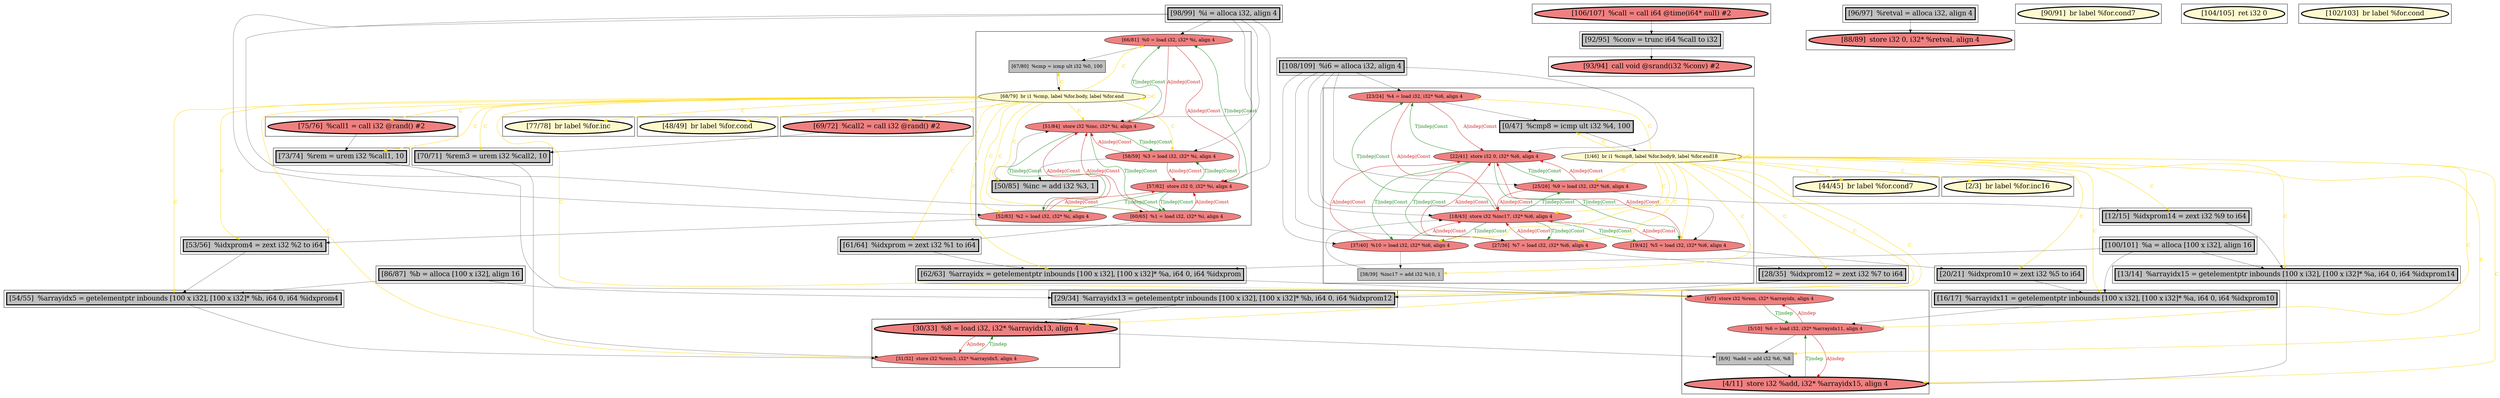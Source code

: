 
digraph G {



node215->node216 [style=solid,color=firebrick3,label="A|indep|Const",penwidth=1.0,fontcolor=firebrick3 ]
node245->node249 [style=solid,color=firebrick3,label="A|indep|Const",penwidth=1.0,fontcolor=firebrick3 ]
node251->node250 [style=solid,color=forestgreen,label="T|indep|Const",penwidth=1.0,fontcolor=forestgreen ]
node250->node249 [style=solid,color=firebrick3,label="A|indep|Const",penwidth=1.0,fontcolor=firebrick3 ]
node251->node245 [style=solid,color=forestgreen,label="T|indep|Const",penwidth=1.0,fontcolor=forestgreen ]
node249->node250 [style=solid,color=forestgreen,label="T|indep|Const",penwidth=1.0,fontcolor=forestgreen ]
node248->node251 [style=solid,color=firebrick3,label="A|indep|Const",penwidth=1.0,fontcolor=firebrick3 ]
node210->node212 [style=solid,color=firebrick3,label="A|indep|Const",penwidth=1.0,fontcolor=firebrick3 ]
node215->node212 [style=solid,color=firebrick3,label="A|indep|Const",penwidth=1.0,fontcolor=firebrick3 ]
node212->node215 [style=solid,color=forestgreen,label="T|indep|Const",penwidth=1.0,fontcolor=forestgreen ]
node235->node234 [style=solid,color=firebrick3,label="A|indep",penwidth=1.0,fontcolor=firebrick3 ]
node234->node235 [style=solid,color=forestgreen,label="T|indep",penwidth=1.0,fontcolor=forestgreen ]
node208->node212 [style=solid,color=firebrick3,label="A|indep|Const",penwidth=1.0,fontcolor=firebrick3 ]
node212->node208 [style=solid,color=forestgreen,label="T|indep|Const",penwidth=1.0,fontcolor=forestgreen ]
node226->node214 [style=solid,color=black,label="",penwidth=0.5,fontcolor=black ]
node199->node200 [style=solid,color=forestgreen,label="T|indep",penwidth=1.0,fontcolor=forestgreen ]
node215->node211 [style=solid,color=black,label="",penwidth=0.5,fontcolor=black ]
node244->node219 [style=solid,color=gold,label="C",penwidth=1.0,fontcolor=gold ]
node209->node206 [style=solid,color=gold,label="C",penwidth=1.0,fontcolor=gold ]
node207->node212 [style=solid,color=black,label="",penwidth=0.5,fontcolor=black ]
node245->node243 [style=solid,color=black,label="",penwidth=0.5,fontcolor=black ]
node251->node248 [style=solid,color=forestgreen,label="T|indep|Const",penwidth=1.0,fontcolor=forestgreen ]
node213->node204 [style=solid,color=black,label="",penwidth=0.5,fontcolor=black ]
node214->node212 [style=solid,color=firebrick3,label="A|indep|Const",penwidth=1.0,fontcolor=firebrick3 ]
node218->node199 [style=solid,color=black,label="",penwidth=0.5,fontcolor=black ]
node212->node210 [style=solid,color=forestgreen,label="T|indep|Const",penwidth=1.0,fontcolor=forestgreen ]
node226->node208 [style=solid,color=black,label="",penwidth=0.5,fontcolor=black ]
node230->node248 [style=solid,color=black,label="",penwidth=0.5,fontcolor=black ]
node248->node219 [style=solid,color=black,label="",penwidth=0.5,fontcolor=black ]
node203->node201 [style=solid,color=black,label="",penwidth=0.5,fontcolor=black ]
node252->node253 [style=solid,color=black,label="",penwidth=0.5,fontcolor=black ]
node214->node233 [style=solid,color=black,label="",penwidth=0.5,fontcolor=black ]
node245->node251 [style=solid,color=firebrick3,label="A|indep|Const",penwidth=1.0,fontcolor=firebrick3 ]
node244->node237 [style=solid,color=gold,label="C",penwidth=1.0,fontcolor=gold ]
node227->node220 [style=solid,color=black,label="",penwidth=0.5,fontcolor=black ]
node247->node249 [style=solid,color=black,label="",penwidth=0.5,fontcolor=black ]
node213->node216 [style=solid,color=firebrick3,label="A|indep|Const",penwidth=1.0,fontcolor=firebrick3 ]
node244->node229 [style=solid,color=gold,label="C",penwidth=1.0,fontcolor=gold ]
node222->node203 [style=solid,color=black,label="",penwidth=0.5,fontcolor=black ]
node210->node216 [style=solid,color=firebrick3,label="A|indep|Const",penwidth=1.0,fontcolor=firebrick3 ]
node200->node201 [style=solid,color=firebrick3,label="A|indep",penwidth=1.0,fontcolor=firebrick3 ]
node201->node200 [style=solid,color=forestgreen,label="T|indep",penwidth=1.0,fontcolor=forestgreen ]
node244->node245 [style=solid,color=gold,label="C",penwidth=1.0,fontcolor=gold ]
node208->node216 [style=solid,color=firebrick3,label="A|indep|Const",penwidth=1.0,fontcolor=firebrick3 ]
node216->node213 [style=solid,color=forestgreen,label="T|indep|Const",penwidth=1.0,fontcolor=forestgreen ]
node209->node215 [style=solid,color=gold,label="C",penwidth=1.0,fontcolor=gold ]
node209->node205 [style=solid,color=gold,label="C",penwidth=1.0,fontcolor=gold ]
node209->node233 [style=solid,color=gold,label="C",penwidth=1.0,fontcolor=gold ]
node244->node247 [style=solid,color=gold,label="C",penwidth=1.0,fontcolor=gold ]
node241->node237 [style=solid,color=black,label="",penwidth=0.5,fontcolor=black ]
node244->node246 [style=solid,color=gold,label="C",penwidth=1.0,fontcolor=gold ]
node225->node237 [style=solid,color=black,label="",penwidth=0.5,fontcolor=black ]
node212->node213 [style=solid,color=forestgreen,label="T|indep|Const",penwidth=1.0,fontcolor=forestgreen ]
node244->node252 [style=solid,color=gold,label="C",penwidth=1.0,fontcolor=gold ]
node230->node250 [style=solid,color=black,label="",penwidth=0.5,fontcolor=black ]
node216->node210 [style=solid,color=forestgreen,label="T|indep|Const",penwidth=1.0,fontcolor=forestgreen ]
node209->node204 [style=solid,color=gold,label="C",penwidth=1.0,fontcolor=gold ]
node226->node212 [style=solid,color=black,label="",penwidth=0.5,fontcolor=black ]
node226->node216 [style=solid,color=black,label="",penwidth=0.5,fontcolor=black ]
node216->node215 [style=solid,color=forestgreen,label="T|indep|Const",penwidth=1.0,fontcolor=forestgreen ]
node246->node249 [style=solid,color=firebrick3,label="A|indep|Const",penwidth=1.0,fontcolor=firebrick3 ]
node233->node205 [style=solid,color=black,label="",penwidth=0.5,fontcolor=black ]
node244->node253 [style=solid,color=gold,label="C",penwidth=1.0,fontcolor=gold ]
node253->node199 [style=solid,color=black,label="",penwidth=0.5,fontcolor=black ]
node244->node220 [style=solid,color=gold,label="C",penwidth=1.0,fontcolor=gold ]
node209->node200 [style=solid,color=gold,label="C",penwidth=1.0,fontcolor=gold ]
node230->node251 [style=solid,color=black,label="",penwidth=0.5,fontcolor=black ]
node222->node218 [style=solid,color=black,label="",penwidth=0.5,fontcolor=black ]
node209->node208 [style=solid,color=gold,label="C",penwidth=1.0,fontcolor=gold ]
node200->node199 [style=solid,color=firebrick3,label="A|indep",penwidth=1.0,fontcolor=firebrick3 ]
node244->node225 [style=solid,color=gold,label="C",penwidth=1.0,fontcolor=gold ]
node216->node214 [style=solid,color=forestgreen,label="T|indep|Const",penwidth=1.0,fontcolor=forestgreen ]
node209->node242 [style=solid,color=gold,label="C",penwidth=1.0,fontcolor=gold ]
node212->node214 [style=solid,color=forestgreen,label="T|indep|Const",penwidth=1.0,fontcolor=forestgreen ]
node222->node205 [style=solid,color=black,label="",penwidth=0.5,fontcolor=black ]
node244->node249 [style=solid,color=gold,label="C",penwidth=1.0,fontcolor=gold ]
node244->node218 [style=solid,color=gold,label="C",penwidth=1.0,fontcolor=gold ]
node251->node246 [style=solid,color=forestgreen,label="T|indep|Const",penwidth=1.0,fontcolor=forestgreen ]
node209->node210 [style=solid,color=gold,label="C",penwidth=1.0,fontcolor=gold ]
node209->node212 [style=solid,color=gold,label="C",penwidth=1.0,fontcolor=gold ]
node209->node203 [style=solid,color=gold,label="C",penwidth=1.0,fontcolor=gold ]
node244->node227 [style=solid,color=gold,label="C",penwidth=1.0,fontcolor=gold ]
node244->node243 [style=solid,color=gold,label="C",penwidth=1.0,fontcolor=gold ]
node244->node250 [style=solid,color=gold,label="C",penwidth=1.0,fontcolor=gold ]
node244->node199 [style=solid,color=gold,label="C",penwidth=1.0,fontcolor=gold ]
node244->node217 [style=solid,color=gold,label="C",penwidth=1.0,fontcolor=gold ]
node230->node246 [style=solid,color=black,label="",penwidth=0.5,fontcolor=black ]
node209->node202 [style=solid,color=gold,label="C",penwidth=1.0,fontcolor=gold ]
node209->node235 [style=solid,color=gold,label="C",penwidth=1.0,fontcolor=gold ]
node209->node209 [style=solid,color=gold,label="C",penwidth=1.0,fontcolor=gold ]
node205->node200 [style=solid,color=black,label="",penwidth=0.5,fontcolor=black ]
node239->node224 [style=solid,color=black,label="",penwidth=0.5,fontcolor=black ]
node213->node212 [style=solid,color=firebrick3,label="A|indep|Const",penwidth=1.0,fontcolor=firebrick3 ]
node200->node202 [style=solid,color=black,label="",penwidth=0.5,fontcolor=black ]
node208->node207 [style=solid,color=black,label="",penwidth=0.5,fontcolor=black ]
node244->node244 [style=solid,color=gold,label="C",penwidth=1.0,fontcolor=gold ]
node214->node216 [style=solid,color=firebrick3,label="A|indep|Const",penwidth=1.0,fontcolor=firebrick3 ]
node209->node207 [style=solid,color=gold,label="C",penwidth=1.0,fontcolor=gold ]
node244->node248 [style=solid,color=gold,label="C",penwidth=1.0,fontcolor=gold ]
node220->node234 [style=solid,color=black,label="",penwidth=0.5,fontcolor=black ]
node237->node234 [style=solid,color=black,label="",penwidth=0.5,fontcolor=black ]
node226->node215 [style=solid,color=black,label="",penwidth=0.5,fontcolor=black ]
node209->node214 [style=solid,color=gold,label="C",penwidth=1.0,fontcolor=gold ]
node243->node244 [style=solid,color=black,label="",penwidth=0.5,fontcolor=black ]
node250->node251 [style=solid,color=firebrick3,label="A|indep|Const",penwidth=1.0,fontcolor=firebrick3 ]
node209->node211 [style=solid,color=gold,label="C",penwidth=1.0,fontcolor=gold ]
node211->node209 [style=solid,color=black,label="",penwidth=0.5,fontcolor=black ]
node249->node248 [style=solid,color=forestgreen,label="T|indep|Const",penwidth=1.0,fontcolor=forestgreen ]
node204->node203 [style=solid,color=black,label="",penwidth=0.5,fontcolor=black ]
node230->node245 [style=solid,color=black,label="",penwidth=0.5,fontcolor=black ]
node209->node221 [style=solid,color=gold,label="C",penwidth=1.0,fontcolor=gold ]
node226->node210 [style=solid,color=black,label="",penwidth=0.5,fontcolor=black ]
node209->node201 [style=solid,color=gold,label="C",penwidth=1.0,fontcolor=gold ]
node210->node221 [style=solid,color=black,label="",penwidth=0.5,fontcolor=black ]
node248->node249 [style=solid,color=firebrick3,label="A|indep|Const",penwidth=1.0,fontcolor=firebrick3 ]
node241->node223 [style=solid,color=black,label="",penwidth=0.5,fontcolor=black ]
node244->node234 [style=solid,color=gold,label="C",penwidth=1.0,fontcolor=gold ]
node249->node245 [style=solid,color=forestgreen,label="T|indep|Const",penwidth=1.0,fontcolor=forestgreen ]
node209->node213 [style=solid,color=gold,label="C",penwidth=1.0,fontcolor=gold ]
node221->node223 [style=solid,color=black,label="",penwidth=0.5,fontcolor=black ]
node209->node223 [style=solid,color=gold,label="C",penwidth=1.0,fontcolor=gold ]
node249->node246 [style=solid,color=forestgreen,label="T|indep|Const",penwidth=1.0,fontcolor=forestgreen ]
node236->node240 [style=solid,color=black,label="",penwidth=0.5,fontcolor=black ]
node226->node213 [style=solid,color=black,label="",penwidth=0.5,fontcolor=black ]
node250->node225 [style=solid,color=black,label="",penwidth=0.5,fontcolor=black ]
node219->node218 [style=solid,color=black,label="",penwidth=0.5,fontcolor=black ]
node223->node235 [style=solid,color=black,label="",penwidth=0.5,fontcolor=black ]
node232->node239 [style=solid,color=black,label="",penwidth=0.5,fontcolor=black ]
node216->node208 [style=solid,color=forestgreen,label="T|indep|Const",penwidth=1.0,fontcolor=forestgreen ]
node246->node251 [style=solid,color=firebrick3,label="A|indep|Const",penwidth=1.0,fontcolor=firebrick3 ]
node235->node202 [style=solid,color=black,label="",penwidth=0.5,fontcolor=black ]
node246->node247 [style=solid,color=black,label="",penwidth=0.5,fontcolor=black ]
node202->node201 [style=solid,color=black,label="",penwidth=0.5,fontcolor=black ]
node230->node249 [style=solid,color=black,label="",penwidth=0.5,fontcolor=black ]


subgraph cluster33 {


node253 [penwidth=3.0,fontsize=20,fillcolor=grey,label="[73/74]  %rem = urem i32 %call1, 10",shape=rectangle,style=filled ]



}

subgraph cluster27 {


node239 [penwidth=3.0,fontsize=20,fillcolor=grey,label="[92/95]  %conv = trunc i64 %call to i32",shape=rectangle,style=filled ]



}

subgraph cluster28 {


node240 [penwidth=3.0,fontsize=20,fillcolor=lightcoral,label="[88/89]  store i32 0, i32* %retval, align 4",shape=ellipse,style=filled ]



}

subgraph cluster26 {


node238 [penwidth=3.0,fontsize=20,fillcolor=lemonchiffon,label="[90/91]  br label %for.cond7",shape=ellipse,style=filled ]



}

subgraph cluster29 {


node241 [penwidth=3.0,fontsize=20,fillcolor=grey,label="[86/87]  %b = alloca [100 x i32], align 16",shape=rectangle,style=filled ]



}

subgraph cluster25 {


node237 [penwidth=3.0,fontsize=20,fillcolor=grey,label="[54/55]  %arrayidx5 = getelementptr inbounds [100 x i32], [100 x i32]* %b, i64 0, i64 %idxprom4",shape=rectangle,style=filled ]



}

subgraph cluster24 {


node236 [penwidth=3.0,fontsize=20,fillcolor=grey,label="[96/97]  %retval = alloca i32, align 4",shape=rectangle,style=filled ]



}

subgraph cluster22 {


node233 [penwidth=3.0,fontsize=20,fillcolor=grey,label="[20/21]  %idxprom10 = zext i32 %5 to i64",shape=rectangle,style=filled ]



}

subgraph cluster20 {


node231 [penwidth=3.0,fontsize=20,fillcolor=lemonchiffon,label="[104/105]  ret i32 0",shape=ellipse,style=filled ]



}

subgraph cluster18 {


node229 [penwidth=3.0,fontsize=20,fillcolor=lemonchiffon,label="[77/78]  br label %for.inc",shape=ellipse,style=filled ]



}

subgraph cluster16 {


node227 [penwidth=3.0,fontsize=20,fillcolor=lightcoral,label="[69/72]  %call2 = call i32 @rand() #2",shape=ellipse,style=filled ]



}

subgraph cluster17 {


node228 [penwidth=3.0,fontsize=20,fillcolor=lemonchiffon,label="[102/103]  br label %for.cond",shape=ellipse,style=filled ]



}

subgraph cluster4 {


node206 [penwidth=3.0,fontsize=20,fillcolor=lemonchiffon,label="[44/45]  br label %for.cond7",shape=ellipse,style=filled ]



}

subgraph cluster3 {


node205 [penwidth=3.0,fontsize=20,fillcolor=grey,label="[16/17]  %arrayidx11 = getelementptr inbounds [100 x i32], [100 x i32]* %a, i64 0, i64 %idxprom10",shape=rectangle,style=filled ]



}

subgraph cluster2 {


node204 [penwidth=3.0,fontsize=20,fillcolor=grey,label="[12/15]  %idxprom14 = zext i32 %9 to i64",shape=rectangle,style=filled ]



}

subgraph cluster1 {


node203 [penwidth=3.0,fontsize=20,fillcolor=grey,label="[13/14]  %arrayidx15 = getelementptr inbounds [100 x i32], [100 x i32]* %a, i64 0, i64 %idxprom14",shape=rectangle,style=filled ]



}

subgraph cluster12 {


node223 [penwidth=3.0,fontsize=20,fillcolor=grey,label="[29/34]  %arrayidx13 = getelementptr inbounds [100 x i32], [100 x i32]* %b, i64 0, i64 %idxprom12",shape=rectangle,style=filled ]



}

subgraph cluster32 {


node252 [penwidth=3.0,fontsize=20,fillcolor=lightcoral,label="[75/76]  %call1 = call i32 @rand() #2",shape=ellipse,style=filled ]



}

subgraph cluster5 {


node216 [fillcolor=lightcoral,label="[22/41]  store i32 0, i32* %i6, align 4",shape=ellipse,style=filled ]
node215 [fillcolor=lightcoral,label="[23/24]  %4 = load i32, i32* %i6, align 4",shape=ellipse,style=filled ]
node214 [fillcolor=lightcoral,label="[19/42]  %5 = load i32, i32* %i6, align 4",shape=ellipse,style=filled ]
node210 [fillcolor=lightcoral,label="[27/36]  %7 = load i32, i32* %i6, align 4",shape=ellipse,style=filled ]
node208 [fillcolor=lightcoral,label="[37/40]  %10 = load i32, i32* %i6, align 4",shape=ellipse,style=filled ]
node207 [fillcolor=grey,label="[38/39]  %inc17 = add i32 %10, 1",shape=rectangle,style=filled ]
node209 [fillcolor=lemonchiffon,label="[1/46]  br i1 %cmp8, label %for.body9, label %for.end18",shape=ellipse,style=filled ]
node213 [fillcolor=lightcoral,label="[25/26]  %9 = load i32, i32* %i6, align 4",shape=ellipse,style=filled ]
node211 [penwidth=3.0,fontsize=20,fillcolor=grey,label="[0/47]  %cmp8 = icmp ult i32 %4, 100",shape=rectangle,style=filled ]
node212 [fillcolor=lightcoral,label="[18/43]  store i32 %inc17, i32* %i6, align 4",shape=ellipse,style=filled ]



}

subgraph cluster0 {


node202 [fillcolor=grey,label="[8/9]  %add = add i32 %6, %8",shape=rectangle,style=filled ]
node201 [penwidth=3.0,fontsize=20,fillcolor=lightcoral,label="[4/11]  store i32 %add, i32* %arrayidx15, align 4",shape=ellipse,style=filled ]
node199 [fillcolor=lightcoral,label="[6/7]  store i32 %rem, i32* %arrayidx, align 4",shape=ellipse,style=filled ]
node200 [fillcolor=lightcoral,label="[5/10]  %6 = load i32, i32* %arrayidx11, align 4",shape=ellipse,style=filled ]



}

subgraph cluster31 {


node251 [fillcolor=lightcoral,label="[57/82]  store i32 0, i32* %i, align 4",shape=ellipse,style=filled ]
node250 [fillcolor=lightcoral,label="[52/83]  %2 = load i32, i32* %i, align 4",shape=ellipse,style=filled ]
node249 [fillcolor=lightcoral,label="[51/84]  store i32 %inc, i32* %i, align 4",shape=ellipse,style=filled ]
node244 [fillcolor=lemonchiffon,label="[68/79]  br i1 %cmp, label %for.body, label %for.end",shape=ellipse,style=filled ]
node245 [fillcolor=lightcoral,label="[66/81]  %0 = load i32, i32* %i, align 4",shape=ellipse,style=filled ]
node246 [fillcolor=lightcoral,label="[58/59]  %3 = load i32, i32* %i, align 4",shape=ellipse,style=filled ]
node247 [penwidth=3.0,fontsize=20,fillcolor=grey,label="[50/85]  %inc = add i32 %3, 1",shape=rectangle,style=filled ]
node243 [fillcolor=grey,label="[67/80]  %cmp = icmp ult i32 %0, 100",shape=rectangle,style=filled ]
node248 [fillcolor=lightcoral,label="[60/65]  %1 = load i32, i32* %i, align 4",shape=ellipse,style=filled ]



}

subgraph cluster30 {


node242 [penwidth=3.0,fontsize=20,fillcolor=lemonchiffon,label="[2/3]  br label %for.inc16",shape=ellipse,style=filled ]



}

subgraph cluster6 {


node217 [penwidth=3.0,fontsize=20,fillcolor=lemonchiffon,label="[48/49]  br label %for.cond",shape=ellipse,style=filled ]



}

subgraph cluster14 {


node225 [penwidth=3.0,fontsize=20,fillcolor=grey,label="[53/56]  %idxprom4 = zext i32 %2 to i64",shape=rectangle,style=filled ]



}

subgraph cluster7 {


node218 [penwidth=3.0,fontsize=20,fillcolor=grey,label="[62/63]  %arrayidx = getelementptr inbounds [100 x i32], [100 x i32]* %a, i64 0, i64 %idxprom",shape=rectangle,style=filled ]



}

subgraph cluster23 {


node235 [penwidth=3.0,fontsize=20,fillcolor=lightcoral,label="[30/33]  %8 = load i32, i32* %arrayidx13, align 4",shape=ellipse,style=filled ]
node234 [fillcolor=lightcoral,label="[31/32]  store i32 %rem3, i32* %arrayidx5, align 4",shape=ellipse,style=filled ]



}

subgraph cluster8 {


node219 [penwidth=3.0,fontsize=20,fillcolor=grey,label="[61/64]  %idxprom = zext i32 %1 to i64",shape=rectangle,style=filled ]



}

subgraph cluster21 {


node232 [penwidth=3.0,fontsize=20,fillcolor=lightcoral,label="[106/107]  %call = call i64 @time(i64* null) #2",shape=ellipse,style=filled ]



}

subgraph cluster9 {


node220 [penwidth=3.0,fontsize=20,fillcolor=grey,label="[70/71]  %rem3 = urem i32 %call2, 10",shape=rectangle,style=filled ]



}

subgraph cluster19 {


node230 [penwidth=3.0,fontsize=20,fillcolor=grey,label="[98/99]  %i = alloca i32, align 4",shape=rectangle,style=filled ]



}

subgraph cluster10 {


node221 [penwidth=3.0,fontsize=20,fillcolor=grey,label="[28/35]  %idxprom12 = zext i32 %7 to i64",shape=rectangle,style=filled ]



}

subgraph cluster11 {


node222 [penwidth=3.0,fontsize=20,fillcolor=grey,label="[100/101]  %a = alloca [100 x i32], align 16",shape=rectangle,style=filled ]



}

subgraph cluster13 {


node224 [penwidth=3.0,fontsize=20,fillcolor=lightcoral,label="[93/94]  call void @srand(i32 %conv) #2",shape=ellipse,style=filled ]



}

subgraph cluster15 {


node226 [penwidth=3.0,fontsize=20,fillcolor=grey,label="[108/109]  %i6 = alloca i32, align 4",shape=rectangle,style=filled ]



}

}
